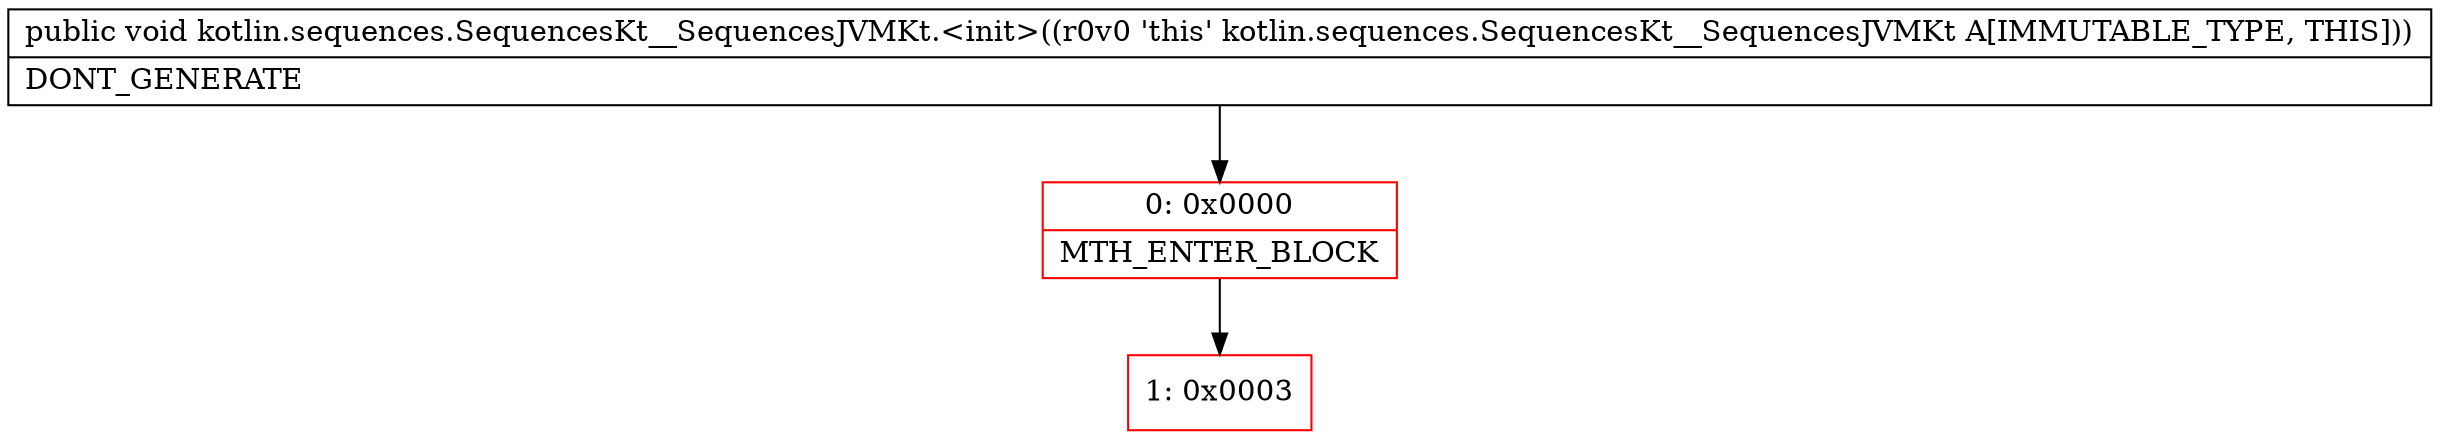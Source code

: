 digraph "CFG forkotlin.sequences.SequencesKt__SequencesJVMKt.\<init\>()V" {
subgraph cluster_Region_1490600243 {
label = "R(0)";
node [shape=record,color=blue];
}
Node_0 [shape=record,color=red,label="{0\:\ 0x0000|MTH_ENTER_BLOCK\l}"];
Node_1 [shape=record,color=red,label="{1\:\ 0x0003}"];
MethodNode[shape=record,label="{public void kotlin.sequences.SequencesKt__SequencesJVMKt.\<init\>((r0v0 'this' kotlin.sequences.SequencesKt__SequencesJVMKt A[IMMUTABLE_TYPE, THIS]))  | DONT_GENERATE\l}"];
MethodNode -> Node_0;
Node_0 -> Node_1;
}

